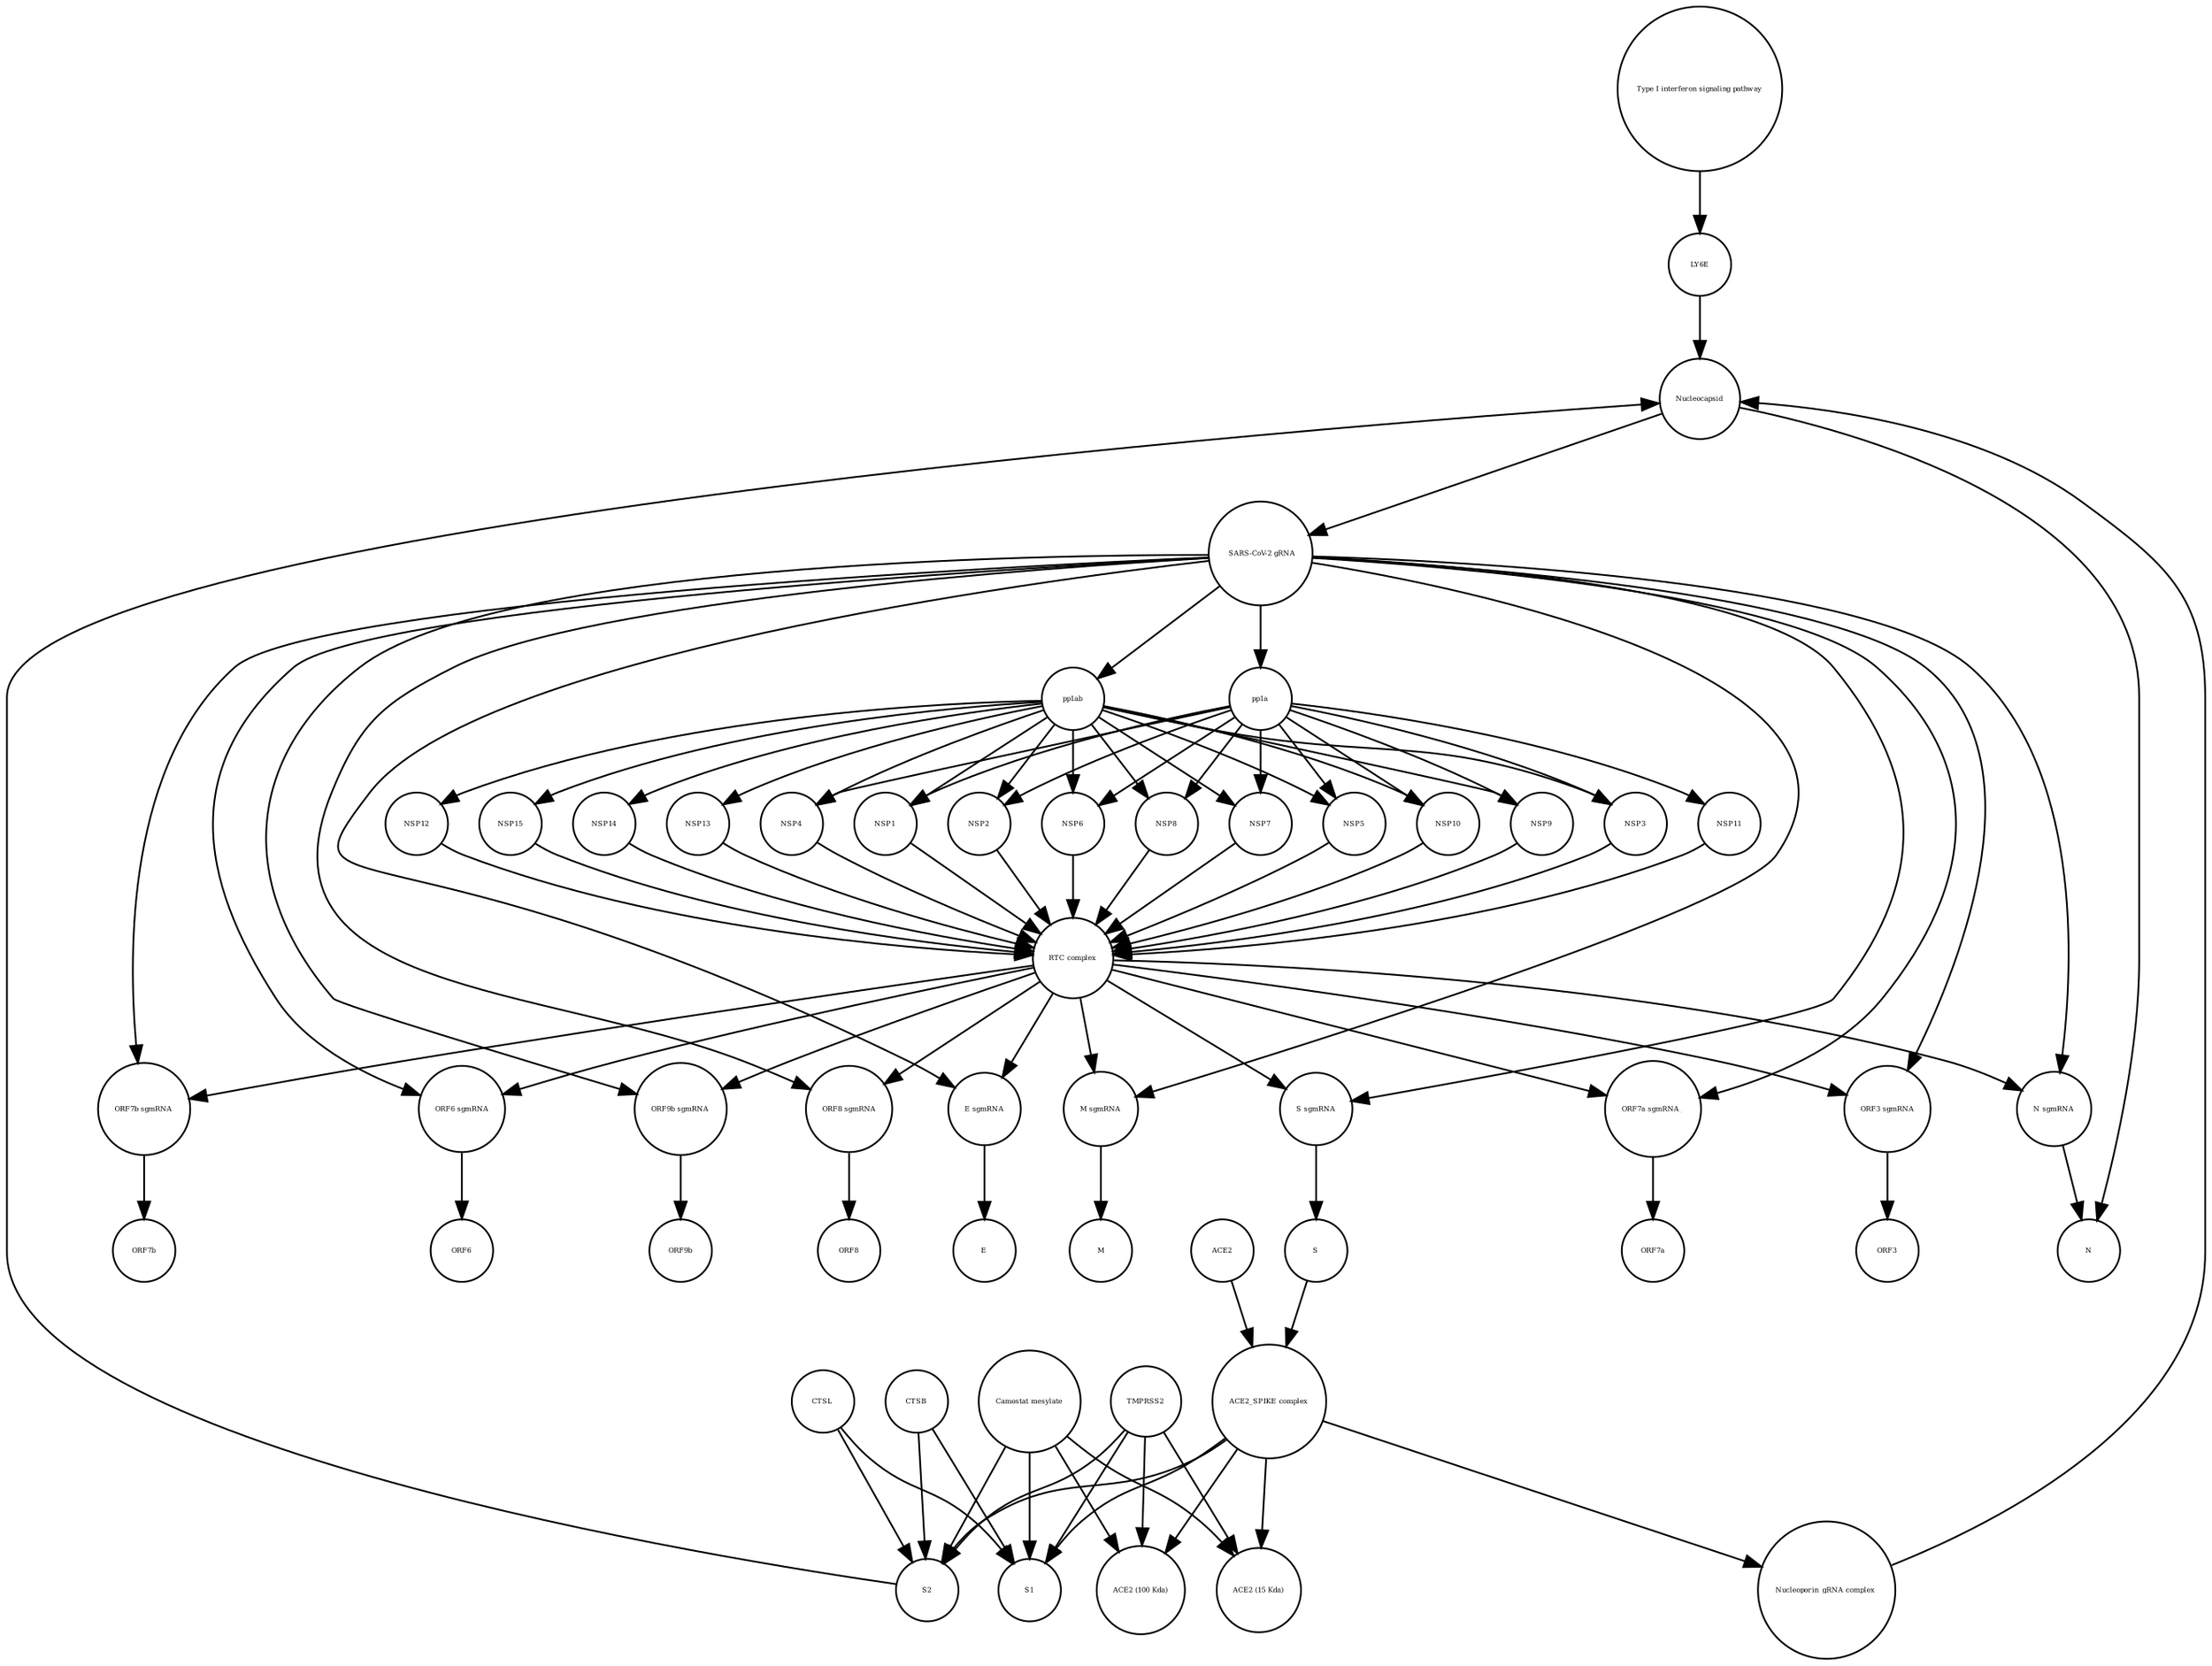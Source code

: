 strict digraph  {
"Type I interferon signaling pathway" [annotation="", bipartite=0, cls=phenotype, fontsize=4, label="Type I interferon signaling pathway", shape=circle];
LY6E [annotation="", bipartite=0, cls=macromolecule, fontsize=4, label=LY6E, shape=circle];
NSP12 [annotation="", bipartite=0, cls=macromolecule, fontsize=4, label=NSP12, shape=circle];
NSP5 [annotation="", bipartite=0, cls=macromolecule, fontsize=4, label=NSP5, shape=circle];
"ACE2 (15 Kda)" [annotation="", bipartite=0, cls=macromolecule, fontsize=4, label="ACE2 (15 Kda)", shape=circle];
S1 [annotation="", bipartite=0, cls=macromolecule, fontsize=4, label=S1, shape=circle];
"ORF9b sgmRNA" [annotation="", bipartite=0, cls="nucleic acid feature", fontsize=4, label="ORF9b sgmRNA", shape=circle];
ORF9b [annotation="", bipartite=0, cls=macromolecule, fontsize=4, label=ORF9b, shape=circle];
"ORF8 sgmRNA" [annotation="", bipartite=0, cls="nucleic acid feature", fontsize=4, label="ORF8 sgmRNA", shape=circle];
"N sgmRNA" [annotation="", bipartite=0, cls="nucleic acid feature", fontsize=4, label="N sgmRNA", shape=circle];
pp1ab [annotation="", bipartite=0, cls=macromolecule, fontsize=4, label=pp1ab, shape=circle];
NSP10 [annotation="", bipartite=0, cls=macromolecule, fontsize=4, label=NSP10, shape=circle];
M [annotation="", bipartite=0, cls=macromolecule, fontsize=4, label=M, shape=circle];
NSP9 [annotation="", bipartite=0, cls=macromolecule, fontsize=4, label=NSP9, shape=circle];
"ACE2_SPIKE complex" [annotation="", bipartite=0, cls=complex, fontsize=4, label="ACE2_SPIKE complex", shape=circle];
NSP15 [annotation="", bipartite=0, cls=macromolecule, fontsize=4, label=NSP15, shape=circle];
"E sgmRNA" [annotation="", bipartite=0, cls="nucleic acid feature", fontsize=4, label="E sgmRNA", shape=circle];
ORF7b [annotation="", bipartite=0, cls=macromolecule, fontsize=4, label=ORF7b, shape=circle];
ACE2 [annotation="", bipartite=0, cls=macromolecule, fontsize=4, label=ACE2, shape=circle];
" SARS-CoV-2 gRNA" [annotation="", bipartite=0, cls="nucleic acid feature", fontsize=4, label=" SARS-CoV-2 gRNA", shape=circle];
TMPRSS2 [annotation="", bipartite=0, cls=macromolecule, fontsize=4, label=TMPRSS2, shape=circle];
"M sgmRNA" [annotation="", bipartite=0, cls="nucleic acid feature", fontsize=4, label="M sgmRNA", shape=circle];
ORF6 [annotation="", bipartite=0, cls=macromolecule, fontsize=4, label=ORF6, shape=circle];
"ORF7a sgmRNA_" [annotation="", bipartite=0, cls="nucleic acid feature", fontsize=4, label="ORF7a sgmRNA_", shape=circle];
"ORF3 sgmRNA" [annotation="", bipartite=0, cls="nucleic acid feature", fontsize=4, label="ORF3 sgmRNA", shape=circle];
NSP14 [annotation="", bipartite=0, cls=macromolecule, fontsize=4, label=NSP14, shape=circle];
NSP3 [annotation="", bipartite=0, cls=macromolecule, fontsize=4, label=NSP3, shape=circle];
S2 [annotation="", bipartite=0, cls=macromolecule, fontsize=4, label=S2, shape=circle];
NSP13 [annotation="", bipartite=0, cls=macromolecule, fontsize=4, label=NSP13, shape=circle];
CTSB [annotation="", bipartite=0, cls=macromolecule, fontsize=4, label=CTSB, shape=circle];
NSP4 [annotation="", bipartite=0, cls=macromolecule, fontsize=4, label=NSP4, shape=circle];
ORF3 [annotation="", bipartite=0, cls=macromolecule, fontsize=4, label=ORF3, shape=circle];
"ORF7b sgmRNA" [annotation="", bipartite=0, cls="nucleic acid feature", fontsize=4, label="ORF7b sgmRNA", shape=circle];
ORF8 [annotation="", bipartite=0, cls=macromolecule, fontsize=4, label=ORF8, shape=circle];
"ORF6 sgmRNA" [annotation="", bipartite=0, cls="nucleic acid feature", fontsize=4, label="ORF6 sgmRNA", shape=circle];
N [annotation="", bipartite=0, cls=macromolecule, fontsize=4, label=N, shape=circle];
ORF7a [annotation="", bipartite=0, cls=macromolecule, fontsize=4, label=ORF7a, shape=circle];
NSP1 [annotation="", bipartite=0, cls=macromolecule, fontsize=4, label=NSP1, shape=circle];
NSP2 [annotation="", bipartite=0, cls=macromolecule, fontsize=4, label=NSP2, shape=circle];
NSP6 [annotation="", bipartite=0, cls=macromolecule, fontsize=4, label=NSP6, shape=circle];
"Camostat mesylate" [annotation="urn_miriam_pubchem.compound_2536", bipartite=0, cls="simple chemical", fontsize=4, label="Camostat mesylate", shape=circle];
NSP8 [annotation="", bipartite=0, cls=macromolecule, fontsize=4, label=NSP8, shape=circle];
S [annotation="", bipartite=0, cls=macromolecule, fontsize=4, label=S, shape=circle];
CTSL [annotation="", bipartite=0, cls=macromolecule, fontsize=4, label=CTSL, shape=circle];
E [annotation="", bipartite=0, cls=macromolecule, fontsize=4, label=E, shape=circle];
pp1a [annotation="", bipartite=0, cls=macromolecule, fontsize=4, label=pp1a, shape=circle];
"S sgmRNA" [annotation="", bipartite=0, cls="nucleic acid feature", fontsize=4, label="S sgmRNA", shape=circle];
Nucleocapsid [annotation="", bipartite=0, cls=complex, fontsize=4, label=Nucleocapsid, shape=circle];
NSP11 [annotation="", bipartite=0, cls=macromolecule, fontsize=4, label=NSP11, shape=circle];
"ACE2 (100 Kda)" [annotation="", bipartite=0, cls=macromolecule, fontsize=4, label="ACE2 (100 Kda)", shape=circle];
"RTC complex" [annotation="", bipartite=0, cls=complex, fontsize=4, label="RTC complex", shape=circle];
"Nucleoporin_gRNA complex " [annotation="", bipartite=0, cls=complex, fontsize=4, label="Nucleoporin_gRNA complex ", shape=circle];
NSP7 [annotation="", bipartite=0, cls=macromolecule, fontsize=4, label=NSP7, shape=circle];
"Type I interferon signaling pathway" -> LY6E  [annotation="", interaction_type=stimulation];
LY6E -> Nucleocapsid  [annotation="urn_miriam_doi_10.1101%2F2020.03.05.979260|urn_miriam_doi_10.1101%2F2020.04.02.021469", interaction_type=inhibition];
NSP12 -> "RTC complex"  [annotation="", interaction_type=production];
NSP5 -> "RTC complex"  [annotation="", interaction_type=production];
"ORF9b sgmRNA" -> ORF9b  [annotation="", interaction_type=production];
"ORF8 sgmRNA" -> ORF8  [annotation="", interaction_type=production];
"N sgmRNA" -> N  [annotation="", interaction_type=production];
pp1ab -> NSP12  [annotation=urn_miriam_pubmed_31226023, interaction_type=catalysis];
pp1ab -> NSP5  [annotation=urn_miriam_pubmed_31226023, interaction_type=catalysis];
pp1ab -> NSP9  [annotation=urn_miriam_pubmed_31226023, interaction_type=catalysis];
pp1ab -> NSP4  [annotation=urn_miriam_pubmed_31226023, interaction_type=catalysis];
pp1ab -> NSP14  [annotation=urn_miriam_pubmed_31226023, interaction_type=catalysis];
pp1ab -> NSP3  [annotation=urn_miriam_pubmed_31226023, interaction_type=catalysis];
pp1ab -> NSP7  [annotation=urn_miriam_pubmed_31226023, interaction_type=catalysis];
pp1ab -> NSP2  [annotation=urn_miriam_pubmed_31226023, interaction_type=catalysis];
pp1ab -> NSP1  [annotation=urn_miriam_pubmed_31226023, interaction_type=catalysis];
pp1ab -> NSP10  [annotation=urn_miriam_pubmed_31226023, interaction_type=catalysis];
pp1ab -> NSP6  [annotation=urn_miriam_pubmed_31226023, interaction_type=catalysis];
pp1ab -> NSP13  [annotation=urn_miriam_pubmed_31226023, interaction_type=catalysis];
pp1ab -> NSP8  [annotation=urn_miriam_pubmed_31226023, interaction_type=catalysis];
pp1ab -> NSP15  [annotation=urn_miriam_pubmed_31226023, interaction_type=catalysis];
NSP10 -> "RTC complex"  [annotation="", interaction_type=production];
NSP9 -> "RTC complex"  [annotation="", interaction_type=production];
"ACE2_SPIKE complex" -> S1  [annotation="", interaction_type=production];
"ACE2_SPIKE complex" -> S2  [annotation="", interaction_type=production];
"ACE2_SPIKE complex" -> "Nucleoporin_gRNA complex "  [annotation="urn_miriam_pubmed_32142651|urn_miriam_pubmed_32094589", interaction_type=stimulation];
"ACE2_SPIKE complex" -> "ACE2 (15 Kda)"  [annotation="", interaction_type=production];
"ACE2_SPIKE complex" -> "ACE2 (100 Kda)"  [annotation="", interaction_type=production];
NSP15 -> "RTC complex"  [annotation="", interaction_type=production];
"E sgmRNA" -> E  [annotation="", interaction_type=production];
ACE2 -> "ACE2_SPIKE complex"  [annotation="", interaction_type=production];
" SARS-CoV-2 gRNA" -> pp1ab  [annotation="", interaction_type=production];
" SARS-CoV-2 gRNA" -> pp1a  [annotation="", interaction_type=production];
" SARS-CoV-2 gRNA" -> "E sgmRNA"  [annotation="", interaction_type=production];
" SARS-CoV-2 gRNA" -> "S sgmRNA"  [annotation="", interaction_type=production];
" SARS-CoV-2 gRNA" -> "M sgmRNA"  [annotation="", interaction_type=production];
" SARS-CoV-2 gRNA" -> "ORF9b sgmRNA"  [annotation="", interaction_type=production];
" SARS-CoV-2 gRNA" -> "ORF7b sgmRNA"  [annotation="", interaction_type=production];
" SARS-CoV-2 gRNA" -> "ORF7a sgmRNA_"  [annotation="", interaction_type=production];
" SARS-CoV-2 gRNA" -> "ORF3 sgmRNA"  [annotation="", interaction_type=production];
" SARS-CoV-2 gRNA" -> "ORF8 sgmRNA"  [annotation="", interaction_type=production];
" SARS-CoV-2 gRNA" -> "ORF6 sgmRNA"  [annotation="", interaction_type=production];
" SARS-CoV-2 gRNA" -> "N sgmRNA"  [annotation="", interaction_type=production];
TMPRSS2 -> S2  [annotation="urn_miriam_pubmed_32142651|urn_miriam_pubmed_32094589|urn_miriam_pubmed_24227843", interaction_type=catalysis];
TMPRSS2 -> "ACE2 (15 Kda)"  [annotation="urn_miriam_pubmed_32142651|urn_miriam_pubmed_32094589|urn_miriam_pubmed_24227843", interaction_type=catalysis];
TMPRSS2 -> "ACE2 (100 Kda)"  [annotation="urn_miriam_pubmed_32142651|urn_miriam_pubmed_32094589|urn_miriam_pubmed_24227843", interaction_type=catalysis];
TMPRSS2 -> S1  [annotation="urn_miriam_pubmed_32142651|urn_miriam_pubmed_32094589|urn_miriam_pubmed_24227843", interaction_type=catalysis];
"M sgmRNA" -> M  [annotation="", interaction_type=production];
"ORF7a sgmRNA_" -> ORF7a  [annotation="", interaction_type=production];
"ORF3 sgmRNA" -> ORF3  [annotation="", interaction_type=production];
NSP14 -> "RTC complex"  [annotation="", interaction_type=production];
NSP3 -> "RTC complex"  [annotation="", interaction_type=production];
S2 -> Nucleocapsid  [annotation="", interaction_type=stimulation];
NSP13 -> "RTC complex"  [annotation="", interaction_type=production];
CTSB -> S2  [annotation=urn_miriam_pubmed_32142651, interaction_type=catalysis];
CTSB -> S1  [annotation=urn_miriam_pubmed_32142651, interaction_type=catalysis];
NSP4 -> "RTC complex"  [annotation="", interaction_type=production];
"ORF7b sgmRNA" -> ORF7b  [annotation="", interaction_type=production];
"ORF6 sgmRNA" -> ORF6  [annotation="", interaction_type=production];
NSP1 -> "RTC complex"  [annotation="", interaction_type=production];
NSP2 -> "RTC complex"  [annotation="", interaction_type=production];
NSP6 -> "RTC complex"  [annotation="", interaction_type=production];
"Camostat mesylate" -> S2  [annotation="urn_miriam_pubmed_32142651|urn_miriam_pubmed_32094589|urn_miriam_pubmed_24227843", interaction_type=inhibition];
"Camostat mesylate" -> "ACE2 (15 Kda)"  [annotation="urn_miriam_pubmed_32142651|urn_miriam_pubmed_32094589|urn_miriam_pubmed_24227843", interaction_type=inhibition];
"Camostat mesylate" -> "ACE2 (100 Kda)"  [annotation="urn_miriam_pubmed_32142651|urn_miriam_pubmed_32094589|urn_miriam_pubmed_24227843", interaction_type=inhibition];
"Camostat mesylate" -> S1  [annotation="urn_miriam_pubmed_32142651|urn_miriam_pubmed_32094589|urn_miriam_pubmed_24227843", interaction_type=inhibition];
NSP8 -> "RTC complex"  [annotation="", interaction_type=production];
S -> "ACE2_SPIKE complex"  [annotation="", interaction_type=production];
CTSL -> S2  [annotation=urn_miriam_pubmed_32142651, interaction_type=catalysis];
CTSL -> S1  [annotation=urn_miriam_pubmed_32142651, interaction_type=catalysis];
pp1a -> NSP5  [annotation=urn_miriam_pubmed_31226023, interaction_type=catalysis];
pp1a -> NSP9  [annotation=urn_miriam_pubmed_31226023, interaction_type=catalysis];
pp1a -> NSP4  [annotation=urn_miriam_pubmed_31226023, interaction_type=catalysis];
pp1a -> NSP11  [annotation=urn_miriam_pubmed_31226023, interaction_type=catalysis];
pp1a -> NSP3  [annotation=urn_miriam_pubmed_31226023, interaction_type=catalysis];
pp1a -> NSP2  [annotation=urn_miriam_pubmed_31226023, interaction_type=catalysis];
pp1a -> NSP1  [annotation=urn_miriam_pubmed_31226023, interaction_type=catalysis];
pp1a -> NSP10  [annotation=urn_miriam_pubmed_31226023, interaction_type=catalysis];
pp1a -> NSP6  [annotation=urn_miriam_pubmed_31226023, interaction_type=catalysis];
pp1a -> NSP8  [annotation=urn_miriam_pubmed_31226023, interaction_type=catalysis];
pp1a -> NSP7  [annotation=urn_miriam_pubmed_31226023, interaction_type=catalysis];
"S sgmRNA" -> S  [annotation="", interaction_type=production];
Nucleocapsid -> " SARS-CoV-2 gRNA"  [annotation="", interaction_type=production];
Nucleocapsid -> N  [annotation="", interaction_type=production];
NSP11 -> "RTC complex"  [annotation="", interaction_type=production];
"RTC complex" -> "E sgmRNA"  [annotation=urn_miriam_pubmed_31226023, interaction_type="necessary stimulation"];
"RTC complex" -> "S sgmRNA"  [annotation=urn_miriam_pubmed_31226023, interaction_type="necessary stimulation"];
"RTC complex" -> "M sgmRNA"  [annotation=urn_miriam_pubmed_31226023, interaction_type="necessary stimulation"];
"RTC complex" -> "ORF9b sgmRNA"  [annotation=urn_miriam_pubmed_31226023, interaction_type="necessary stimulation"];
"RTC complex" -> "ORF7b sgmRNA"  [annotation=urn_miriam_pubmed_31226023, interaction_type="necessary stimulation"];
"RTC complex" -> "ORF7a sgmRNA_"  [annotation=urn_miriam_pubmed_31226023, interaction_type="necessary stimulation"];
"RTC complex" -> "ORF3 sgmRNA"  [annotation=urn_miriam_pubmed_31226023, interaction_type="necessary stimulation"];
"RTC complex" -> "ORF8 sgmRNA"  [annotation=urn_miriam_pubmed_31226023, interaction_type="necessary stimulation"];
"RTC complex" -> "ORF6 sgmRNA"  [annotation=urn_miriam_pubmed_31226023, interaction_type="necessary stimulation"];
"RTC complex" -> "N sgmRNA"  [annotation=urn_miriam_pubmed_31226023, interaction_type="necessary stimulation"];
"Nucleoporin_gRNA complex " -> Nucleocapsid  [annotation="", interaction_type=production];
NSP7 -> "RTC complex"  [annotation="", interaction_type=production];
}
